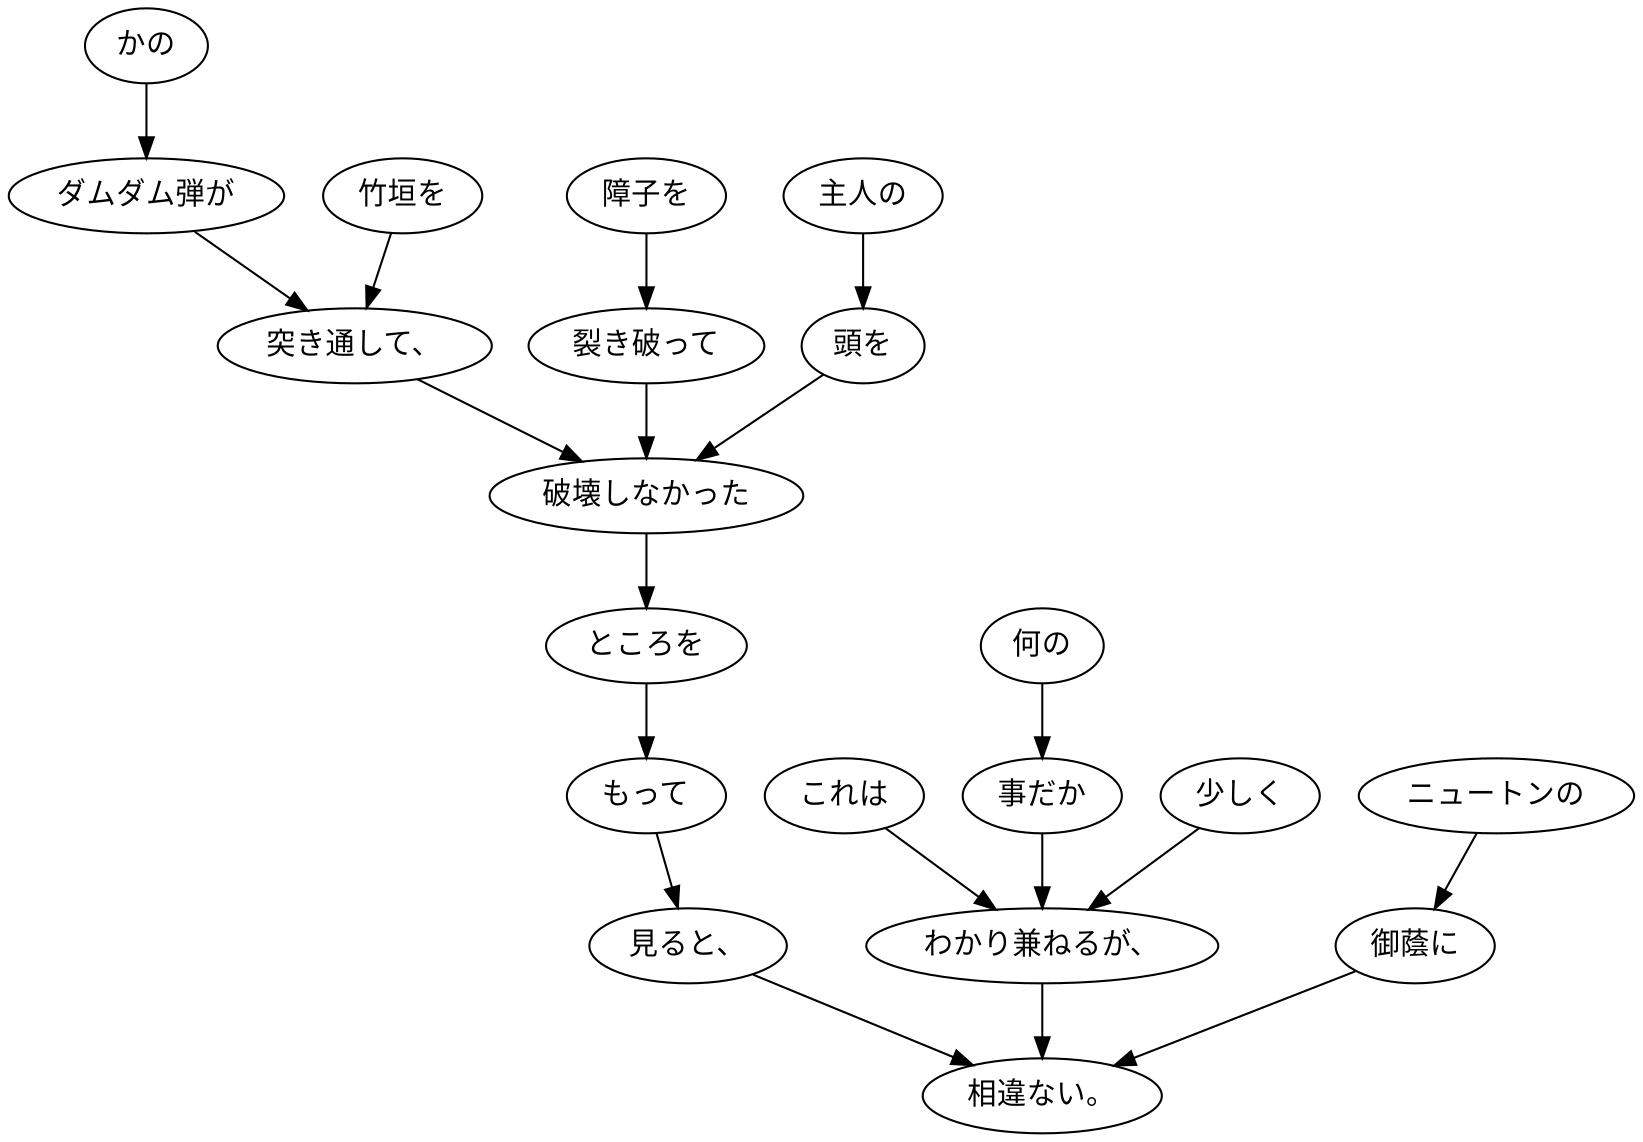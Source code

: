 digraph graph5083 {
	node0 [label="これは"];
	node1 [label="何の"];
	node2 [label="事だか"];
	node3 [label="少しく"];
	node4 [label="わかり兼ねるが、"];
	node5 [label="かの"];
	node6 [label="ダムダム弾が"];
	node7 [label="竹垣を"];
	node8 [label="突き通して、"];
	node9 [label="障子を"];
	node10 [label="裂き破って"];
	node11 [label="主人の"];
	node12 [label="頭を"];
	node13 [label="破壊しなかった"];
	node14 [label="ところを"];
	node15 [label="もって"];
	node16 [label="見ると、"];
	node17 [label="ニュートンの"];
	node18 [label="御蔭に"];
	node19 [label="相違ない。"];
	node0 -> node4;
	node1 -> node2;
	node2 -> node4;
	node3 -> node4;
	node4 -> node19;
	node5 -> node6;
	node6 -> node8;
	node7 -> node8;
	node8 -> node13;
	node9 -> node10;
	node10 -> node13;
	node11 -> node12;
	node12 -> node13;
	node13 -> node14;
	node14 -> node15;
	node15 -> node16;
	node16 -> node19;
	node17 -> node18;
	node18 -> node19;
}
